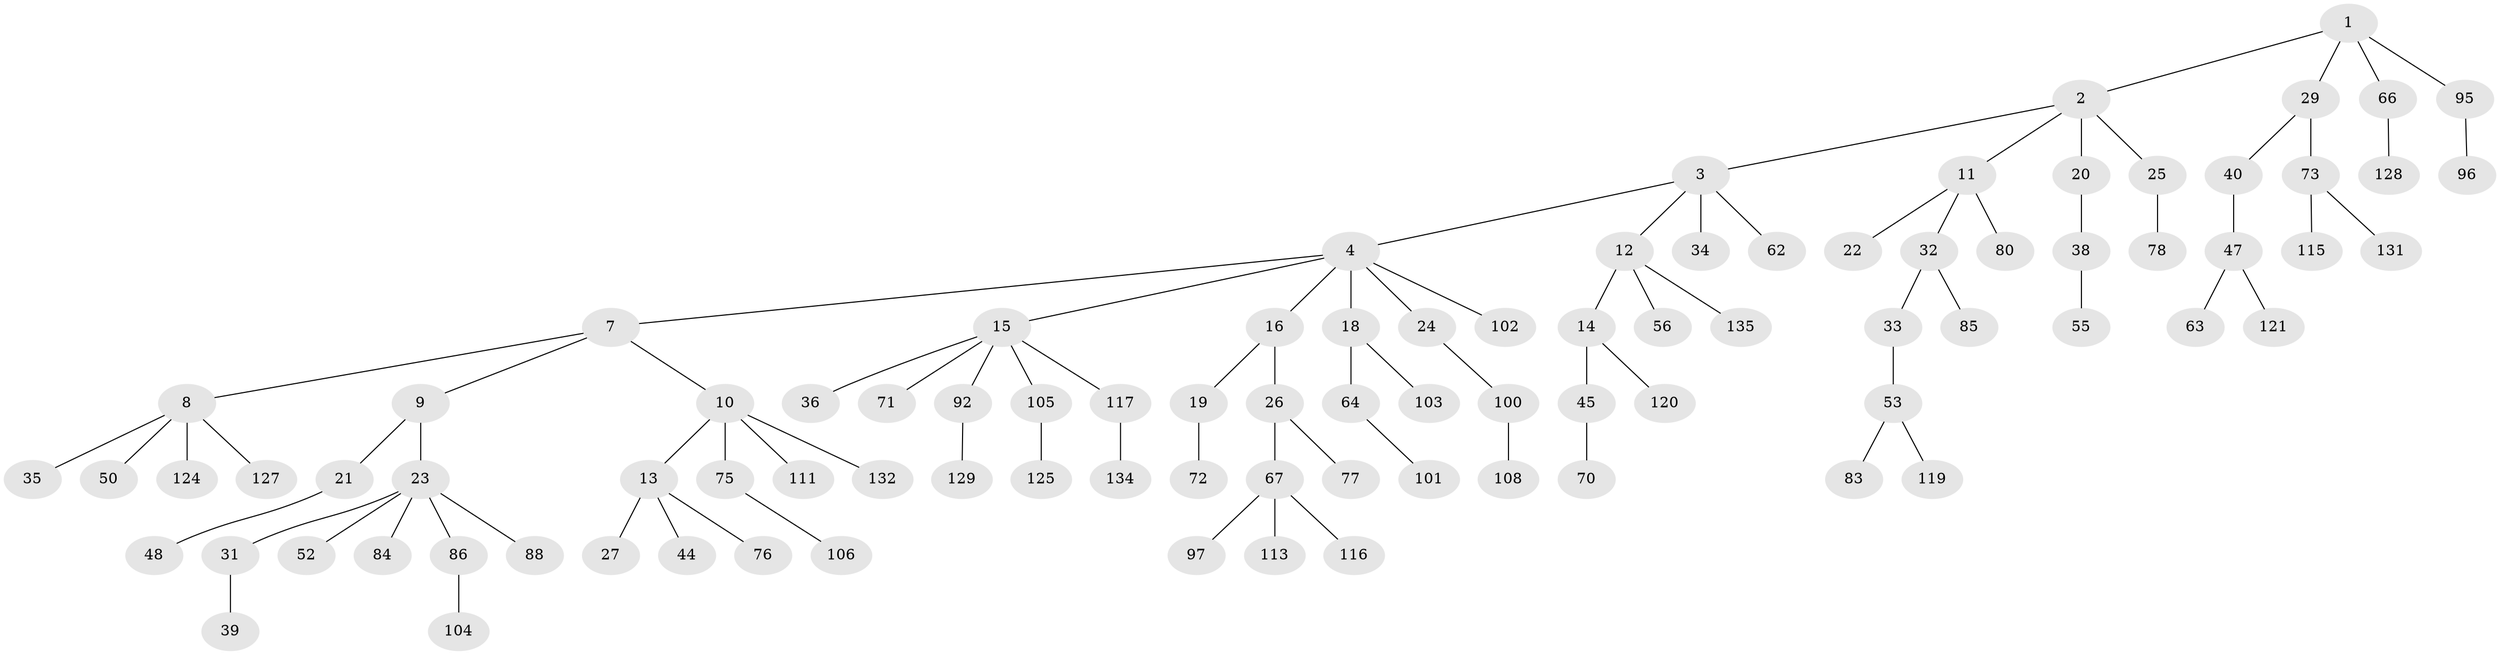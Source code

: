 // Generated by graph-tools (version 1.1) at 2025/24/03/03/25 07:24:06]
// undirected, 91 vertices, 90 edges
graph export_dot {
graph [start="1"]
  node [color=gray90,style=filled];
  1 [super="+42"];
  2 [super="+6"];
  3 [super="+5"];
  4 [super="+136"];
  7 [super="+109"];
  8 [super="+49"];
  9;
  10 [super="+130"];
  11 [super="+17"];
  12;
  13 [super="+41"];
  14 [super="+43"];
  15 [super="+74"];
  16 [super="+60"];
  18 [super="+61"];
  19 [super="+46"];
  20 [super="+57"];
  21 [super="+94"];
  22;
  23 [super="+28"];
  24;
  25 [super="+98"];
  26 [super="+30"];
  27 [super="+68"];
  29 [super="+54"];
  31 [super="+110"];
  32 [super="+37"];
  33 [super="+133"];
  34;
  35 [super="+58"];
  36;
  38 [super="+91"];
  39;
  40;
  44;
  45 [super="+51"];
  47 [super="+93"];
  48 [super="+59"];
  50 [super="+87"];
  52;
  53 [super="+79"];
  55 [super="+69"];
  56 [super="+65"];
  62;
  63;
  64;
  66;
  67 [super="+81"];
  70 [super="+82"];
  71 [super="+99"];
  72;
  73 [super="+107"];
  75 [super="+90"];
  76 [super="+114"];
  77;
  78;
  80;
  83 [super="+89"];
  84;
  85;
  86;
  88;
  92 [super="+118"];
  95;
  96;
  97;
  100 [super="+112"];
  101 [super="+126"];
  102;
  103;
  104 [super="+123"];
  105;
  106;
  108 [super="+122"];
  111;
  113;
  115;
  116;
  117;
  119;
  120;
  121;
  124;
  125;
  127;
  128;
  129;
  131;
  132;
  134;
  135;
  1 -- 2;
  1 -- 29;
  1 -- 66;
  1 -- 95;
  2 -- 3;
  2 -- 20;
  2 -- 25;
  2 -- 11;
  3 -- 4;
  3 -- 12;
  3 -- 34;
  3 -- 62;
  4 -- 7;
  4 -- 15;
  4 -- 16;
  4 -- 18;
  4 -- 24;
  4 -- 102;
  7 -- 8;
  7 -- 9;
  7 -- 10;
  8 -- 35;
  8 -- 50;
  8 -- 124;
  8 -- 127;
  9 -- 21;
  9 -- 23;
  10 -- 13;
  10 -- 75;
  10 -- 111;
  10 -- 132;
  11 -- 80;
  11 -- 32;
  11 -- 22;
  12 -- 14;
  12 -- 56;
  12 -- 135;
  13 -- 27;
  13 -- 44;
  13 -- 76;
  14 -- 120;
  14 -- 45;
  15 -- 36;
  15 -- 71;
  15 -- 92;
  15 -- 117;
  15 -- 105;
  16 -- 19;
  16 -- 26;
  18 -- 64;
  18 -- 103;
  19 -- 72;
  20 -- 38;
  21 -- 48;
  23 -- 84;
  23 -- 86;
  23 -- 88;
  23 -- 52;
  23 -- 31;
  24 -- 100;
  25 -- 78;
  26 -- 67;
  26 -- 77;
  29 -- 40;
  29 -- 73;
  31 -- 39;
  32 -- 33;
  32 -- 85;
  33 -- 53;
  38 -- 55;
  40 -- 47;
  45 -- 70;
  47 -- 63;
  47 -- 121;
  53 -- 83;
  53 -- 119;
  64 -- 101;
  66 -- 128;
  67 -- 97;
  67 -- 113;
  67 -- 116;
  73 -- 115;
  73 -- 131;
  75 -- 106;
  86 -- 104;
  92 -- 129;
  95 -- 96;
  100 -- 108;
  105 -- 125;
  117 -- 134;
}
